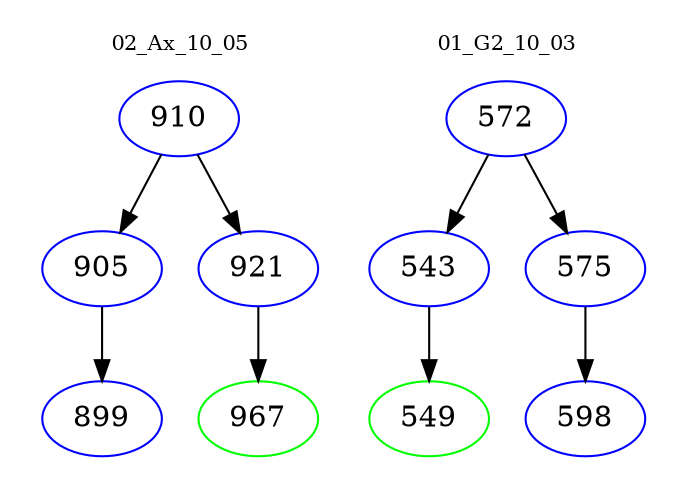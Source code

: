 digraph{
subgraph cluster_0 {
color = white
label = "02_Ax_10_05";
fontsize=10;
T0_910 [label="910", color="blue"]
T0_910 -> T0_905 [color="black"]
T0_905 [label="905", color="blue"]
T0_905 -> T0_899 [color="black"]
T0_899 [label="899", color="blue"]
T0_910 -> T0_921 [color="black"]
T0_921 [label="921", color="blue"]
T0_921 -> T0_967 [color="black"]
T0_967 [label="967", color="green"]
}
subgraph cluster_1 {
color = white
label = "01_G2_10_03";
fontsize=10;
T1_572 [label="572", color="blue"]
T1_572 -> T1_543 [color="black"]
T1_543 [label="543", color="blue"]
T1_543 -> T1_549 [color="black"]
T1_549 [label="549", color="green"]
T1_572 -> T1_575 [color="black"]
T1_575 [label="575", color="blue"]
T1_575 -> T1_598 [color="black"]
T1_598 [label="598", color="blue"]
}
}
